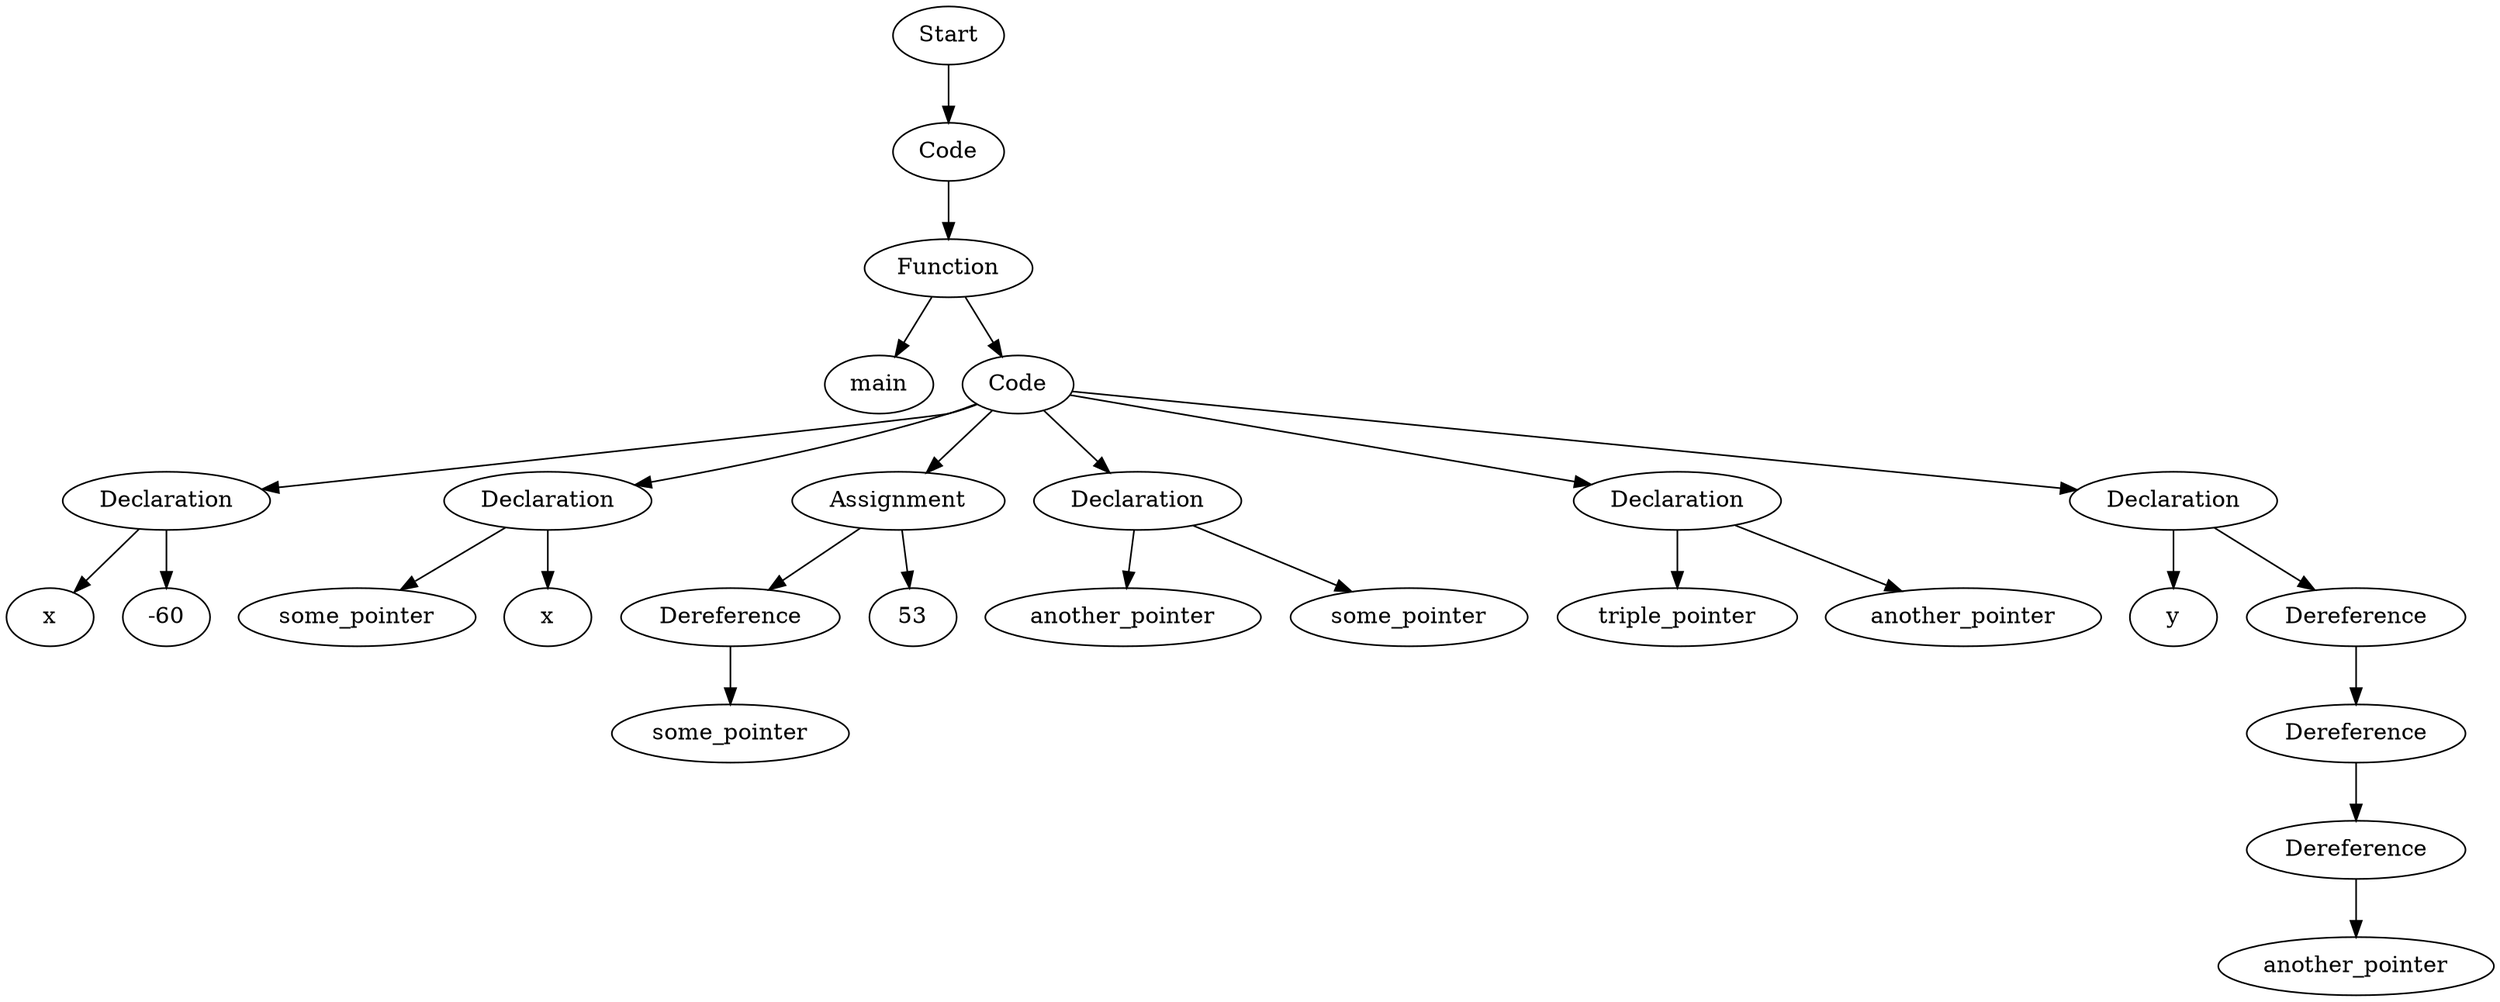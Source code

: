 digraph AST {
  "131430722020224" [label="Start"];
  "131430722020224" -> "131430722020944";
  "131430722020944" [label="Code"];
  "131430722020944" -> "131430722020896";
  "131430722020896" [label="Function"];
  "131430722020896" -> "131430722012112";
  "131430722020896" -> "131430722013552";
  "131430722012112" [label="main"];
  "131430722013552" [label="Code"];
  "131430722013552" -> "131430722013936";
  "131430722013552" -> "131430722013360";
  "131430722013552" -> "131430722015376";
  "131430722013552" -> "131430722014032";
  "131430722013552" -> "131430722018736";
  "131430722013552" -> "131430722024304";
  "131430722013936" [label="Declaration"];
  "131430722013936" -> "131430722011632";
  "131430722013936" -> "131430722024496";
  "131430722011632" [label="x"];
  "131430722024496" [label="-60"];
  "131430722013360" [label="Declaration"];
  "131430722013360" -> "131430722016192";
  "131430722013360" -> "131430722014944";
  "131430722016192" [label="some_pointer"];
  "131430722014944" [label="x"];
  "131430722015376" [label="Assignment"];
  "131430722015376" -> "131430722017536";
  "131430722015376" -> "131430722013744";
  "131430722017536" [label="Dereference"];
  "131430722017536" -> "131430722014416";
  "131430722014416" [label="some_pointer"];
  "131430722013744" [label="53"];
  "131430722014032" [label="Declaration"];
  "131430722014032" -> "131430722017104";
  "131430722014032" -> "131430722019264";
  "131430722017104" [label="another_pointer"];
  "131430722019264" [label="some_pointer"];
  "131430722018736" [label="Declaration"];
  "131430722018736" -> "131430722020416";
  "131430722018736" -> "131430722024592";
  "131430722020416" [label="triple_pointer"];
  "131430722024592" [label="another_pointer"];
  "131430722024304" [label="Declaration"];
  "131430722024304" -> "131430722024880";
  "131430722024304" -> "131430722014656";
  "131430722024880" [label="y"];
  "131430722014656" [label="Dereference"];
  "131430722014656" -> "131430722014080";
  "131430722014080" [label="Dereference"];
  "131430722014080" -> "131430722015232";
  "131430722015232" [label="Dereference"];
  "131430722015232" -> "131430722025936";
  "131430722025936" [label="another_pointer"];
}
